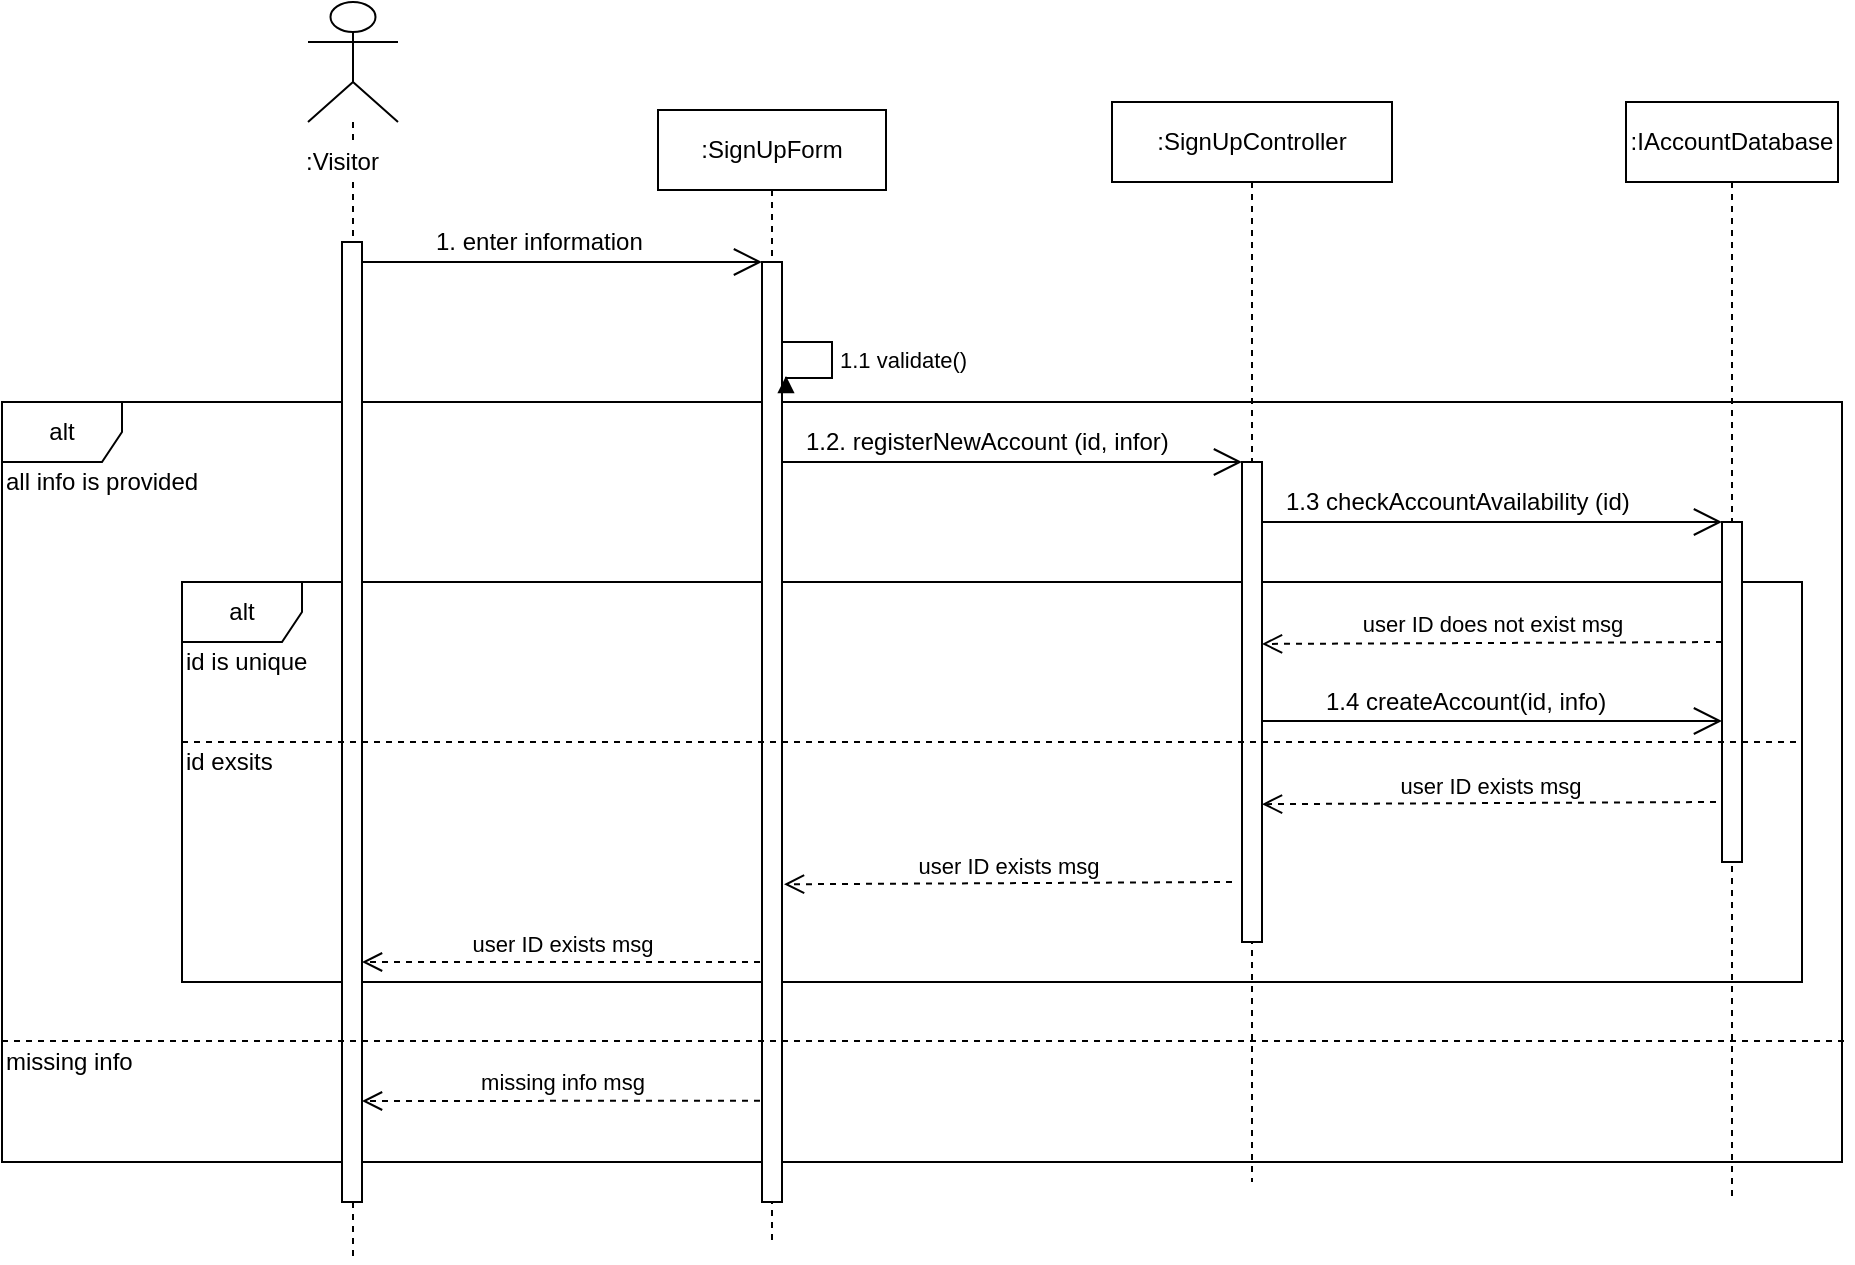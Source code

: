 <mxfile version="12.2.7" type="google" pages="1"><diagram id="9VVV0wmlApFZpibhe6T6" name="Page-1"><mxGraphModel dx="1822" dy="534" grid="1" gridSize="10" guides="1" tooltips="1" connect="1" arrows="1" fold="1" page="1" pageScale="1" pageWidth="850" pageHeight="1100" math="0" shadow="0"><root><mxCell id="0"/><mxCell id="1" parent="0"/><mxCell id="zN-fZTzK0fWzN6xIG9kl-5" value="&lt;span style=&quot;text-align: left ; white-space: nowrap&quot;&gt;:IAccountDatabase&lt;/span&gt;" style="shape=umlLifeline;perimeter=lifelinePerimeter;whiteSpace=wrap;html=1;container=1;collapsible=0;recursiveResize=0;outlineConnect=0;" parent="1" vertex="1"><mxGeometry x="792" y="90" width="106" height="550" as="geometry"/></mxCell><mxCell id="zN-fZTzK0fWzN6xIG9kl-2" value="&lt;span style=&quot;text-align: left&quot;&gt;&lt;span style=&quot;white-space: nowrap&quot;&gt;:SignUp&lt;/span&gt;&lt;span style=&quot;white-space: nowrap&quot;&gt;Controller&lt;/span&gt;&lt;/span&gt;" style="shape=umlLifeline;perimeter=lifelinePerimeter;whiteSpace=wrap;html=1;container=1;collapsible=0;recursiveResize=0;outlineConnect=0;" parent="1" vertex="1"><mxGeometry x="535" y="90" width="140" height="540" as="geometry"/></mxCell><mxCell id="zN-fZTzK0fWzN6xIG9kl-1" value="&lt;span style=&quot;text-align: left&quot;&gt;&lt;span style=&quot;white-space: nowrap&quot;&gt;:SignUp&lt;/span&gt;&lt;span style=&quot;white-space: nowrap&quot;&gt;Form&lt;/span&gt;&lt;/span&gt;" style="shape=umlLifeline;perimeter=lifelinePerimeter;whiteSpace=wrap;html=1;container=1;collapsible=0;recursiveResize=0;outlineConnect=0;" parent="1" vertex="1"><mxGeometry x="308" y="94" width="114" height="566" as="geometry"/></mxCell><mxCell id="iLXR5Pj4QZRE0byJ2EBu-23" value="alt" style="shape=umlFrame;whiteSpace=wrap;html=1;" parent="1" vertex="1"><mxGeometry x="70" y="330" width="810" height="200" as="geometry"/></mxCell><mxCell id="iLXR5Pj4QZRE0byJ2EBu-24" value="alt" style="shape=umlFrame;whiteSpace=wrap;html=1;" parent="1" vertex="1"><mxGeometry x="-20" y="240" width="920" height="380" as="geometry"/></mxCell><mxCell id="iLXR5Pj4QZRE0byJ2EBu-31" value="" style="shape=umlLifeline;participant=umlActor;perimeter=lifelinePerimeter;whiteSpace=wrap;html=1;container=1;collapsible=0;recursiveResize=0;verticalAlign=top;spacingTop=36;labelBackgroundColor=#ffffff;outlineConnect=0;size=60;" parent="1" vertex="1"><mxGeometry x="133" y="40" width="45" height="630" as="geometry"/></mxCell><mxCell id="iLXR5Pj4QZRE0byJ2EBu-1" value="" style="html=1;points=[];perimeter=orthogonalPerimeter;" parent="1" vertex="1"><mxGeometry x="150" y="160" width="10" height="480" as="geometry"/></mxCell><mxCell id="iLXR5Pj4QZRE0byJ2EBu-2" value="" style="endArrow=open;endFill=1;endSize=12;html=1;" parent="1" target="iLXR5Pj4QZRE0byJ2EBu-3" edge="1"><mxGeometry width="160" relative="1" as="geometry"><mxPoint x="160" y="170" as="sourcePoint"/><mxPoint x="360" y="170" as="targetPoint"/></mxGeometry></mxCell><mxCell id="iLXR5Pj4QZRE0byJ2EBu-3" value="" style="html=1;points=[];perimeter=orthogonalPerimeter;" parent="1" vertex="1"><mxGeometry x="360" y="170" width="10" height="470" as="geometry"/></mxCell><mxCell id="iLXR5Pj4QZRE0byJ2EBu-5" value="1.1 validate()" style="edgeStyle=orthogonalEdgeStyle;html=1;align=left;spacingLeft=2;endArrow=block;rounded=0;" parent="1" edge="1"><mxGeometry relative="1" as="geometry"><mxPoint x="370" y="210" as="sourcePoint"/><Array as="points"><mxPoint x="395" y="210"/><mxPoint x="395" y="228"/></Array><mxPoint x="372" y="227" as="targetPoint"/></mxGeometry></mxCell><mxCell id="iLXR5Pj4QZRE0byJ2EBu-6" value="" style="endArrow=open;endFill=1;endSize=12;html=1;" parent="1" target="iLXR5Pj4QZRE0byJ2EBu-7" edge="1"><mxGeometry width="160" relative="1" as="geometry"><mxPoint x="370" y="270" as="sourcePoint"/><mxPoint x="600" y="270" as="targetPoint"/></mxGeometry></mxCell><mxCell id="iLXR5Pj4QZRE0byJ2EBu-7" value="" style="html=1;points=[];perimeter=orthogonalPerimeter;" parent="1" vertex="1"><mxGeometry x="600" y="270" width="10" height="240" as="geometry"/></mxCell><mxCell id="iLXR5Pj4QZRE0byJ2EBu-10" value="" style="endArrow=open;endFill=1;endSize=12;html=1;" parent="1" target="iLXR5Pj4QZRE0byJ2EBu-11" edge="1"><mxGeometry width="160" relative="1" as="geometry"><mxPoint x="610" y="300" as="sourcePoint"/><mxPoint x="840" y="300" as="targetPoint"/></mxGeometry></mxCell><mxCell id="iLXR5Pj4QZRE0byJ2EBu-11" value="" style="html=1;points=[];perimeter=orthogonalPerimeter;" parent="1" vertex="1"><mxGeometry x="840" y="300" width="10" height="170" as="geometry"/></mxCell><mxCell id="iLXR5Pj4QZRE0byJ2EBu-12" value="user ID does not exist msg" style="html=1;verticalAlign=bottom;endArrow=open;dashed=1;endSize=8;entryX=1;entryY=0.379;entryDx=0;entryDy=0;entryPerimeter=0;" parent="1" target="iLXR5Pj4QZRE0byJ2EBu-7" edge="1"><mxGeometry relative="1" as="geometry"><mxPoint x="840" y="360" as="sourcePoint"/><mxPoint x="760" y="360" as="targetPoint"/></mxGeometry></mxCell><mxCell id="iLXR5Pj4QZRE0byJ2EBu-13" value="" style="endArrow=open;endFill=1;endSize=12;html=1;" parent="1" edge="1"><mxGeometry width="160" relative="1" as="geometry"><mxPoint x="610" y="399.5" as="sourcePoint"/><mxPoint x="840" y="399.5" as="targetPoint"/></mxGeometry></mxCell><mxCell id="iLXR5Pj4QZRE0byJ2EBu-14" value="user ID exists msg" style="html=1;verticalAlign=bottom;endArrow=open;dashed=1;endSize=8;entryX=1.3;entryY=0.276;entryDx=0;entryDy=0;entryPerimeter=0;" parent="1" edge="1"><mxGeometry relative="1" as="geometry"><mxPoint x="837" y="440" as="sourcePoint"/><mxPoint x="610" y="441.08" as="targetPoint"/></mxGeometry></mxCell><mxCell id="iLXR5Pj4QZRE0byJ2EBu-15" value="user ID exists msg" style="html=1;verticalAlign=bottom;endArrow=open;dashed=1;endSize=8;entryX=1.1;entryY=0.662;entryDx=0;entryDy=0;entryPerimeter=0;" parent="1" target="iLXR5Pj4QZRE0byJ2EBu-3" edge="1"><mxGeometry relative="1" as="geometry"><mxPoint x="595" y="480" as="sourcePoint"/><mxPoint x="374" y="479" as="targetPoint"/></mxGeometry></mxCell><mxCell id="iLXR5Pj4QZRE0byJ2EBu-16" value="user ID exists msg" style="html=1;verticalAlign=bottom;endArrow=open;dashed=1;endSize=8;" parent="1" edge="1"><mxGeometry relative="1" as="geometry"><mxPoint x="359" y="520" as="sourcePoint"/><mxPoint x="160" y="520" as="targetPoint"/></mxGeometry></mxCell><mxCell id="iLXR5Pj4QZRE0byJ2EBu-17" value="missing info msg" style="html=1;verticalAlign=bottom;endArrow=open;dashed=1;endSize=8;exitX=-0.1;exitY=0.833;exitDx=0;exitDy=0;exitPerimeter=0;" parent="1" edge="1"><mxGeometry relative="1" as="geometry"><mxPoint x="359" y="589.36" as="sourcePoint"/><mxPoint x="160" y="589.5" as="targetPoint"/></mxGeometry></mxCell><mxCell id="iLXR5Pj4QZRE0byJ2EBu-18" value="1. enter information" style="text;html=1;resizable=0;points=[];autosize=1;align=left;verticalAlign=top;spacingTop=-4;" parent="1" vertex="1"><mxGeometry x="195" y="150" width="120" height="20" as="geometry"/></mxCell><mxCell id="iLXR5Pj4QZRE0byJ2EBu-19" value="1.2. registerNewAccount (id, infor)" style="text;html=1;resizable=0;points=[];autosize=1;align=left;verticalAlign=top;spacingTop=-4;" parent="1" vertex="1"><mxGeometry x="380" y="250" width="200" height="20" as="geometry"/></mxCell><mxCell id="iLXR5Pj4QZRE0byJ2EBu-21" value="1.3 checkAccountAvailability (id)" style="text;html=1;resizable=0;points=[];autosize=1;align=left;verticalAlign=top;spacingTop=-4;" parent="1" vertex="1"><mxGeometry x="620" y="280" width="190" height="20" as="geometry"/></mxCell><mxCell id="iLXR5Pj4QZRE0byJ2EBu-22" value="1.4 createAccount(id, info)&amp;nbsp;" style="text;html=1;resizable=0;points=[];autosize=1;align=left;verticalAlign=top;spacingTop=-4;" parent="1" vertex="1"><mxGeometry x="640" y="380" width="160" height="20" as="geometry"/></mxCell><mxCell id="iLXR5Pj4QZRE0byJ2EBu-25" value="all info is provided" style="text;html=1;resizable=0;points=[];autosize=1;align=left;verticalAlign=top;spacingTop=-4;" parent="1" vertex="1"><mxGeometry x="-20" y="270" width="110" height="20" as="geometry"/></mxCell><mxCell id="iLXR5Pj4QZRE0byJ2EBu-26" value="missing info" style="text;html=1;resizable=0;points=[];autosize=1;align=left;verticalAlign=top;spacingTop=-4;" parent="1" vertex="1"><mxGeometry x="-20" y="560" width="80" height="20" as="geometry"/></mxCell><mxCell id="iLXR5Pj4QZRE0byJ2EBu-27" value="" style="endArrow=none;dashed=1;endFill=0;endSize=12;html=1;" parent="1" edge="1"><mxGeometry width="160" relative="1" as="geometry"><mxPoint x="-20" y="559.5" as="sourcePoint"/><mxPoint x="904" y="559.5" as="targetPoint"/></mxGeometry></mxCell><mxCell id="iLXR5Pj4QZRE0byJ2EBu-28" value="" style="endArrow=none;dashed=1;endFill=0;endSize=12;html=1;" parent="1" edge="1"><mxGeometry width="160" relative="1" as="geometry"><mxPoint x="70" y="410" as="sourcePoint"/><mxPoint x="880" y="410" as="targetPoint"/></mxGeometry></mxCell><mxCell id="iLXR5Pj4QZRE0byJ2EBu-29" value="id is unique" style="text;html=1;resizable=0;points=[];autosize=1;align=left;verticalAlign=top;spacingTop=-4;" parent="1" vertex="1"><mxGeometry x="70" y="360" width="80" height="20" as="geometry"/></mxCell><mxCell id="iLXR5Pj4QZRE0byJ2EBu-30" value="id exsits" style="text;html=1;resizable=0;points=[];autosize=1;align=left;verticalAlign=top;spacingTop=-4;" parent="1" vertex="1"><mxGeometry x="70" y="410" width="60" height="20" as="geometry"/></mxCell><mxCell id="iLXR5Pj4QZRE0byJ2EBu-35" value=":Visitor" style="text;html=1;resizable=0;points=[];autosize=1;align=left;verticalAlign=top;spacingTop=-4;fillColor=#ffffff;" parent="1" vertex="1"><mxGeometry x="130" y="110" width="50" height="20" as="geometry"/></mxCell></root></mxGraphModel></diagram></mxfile>